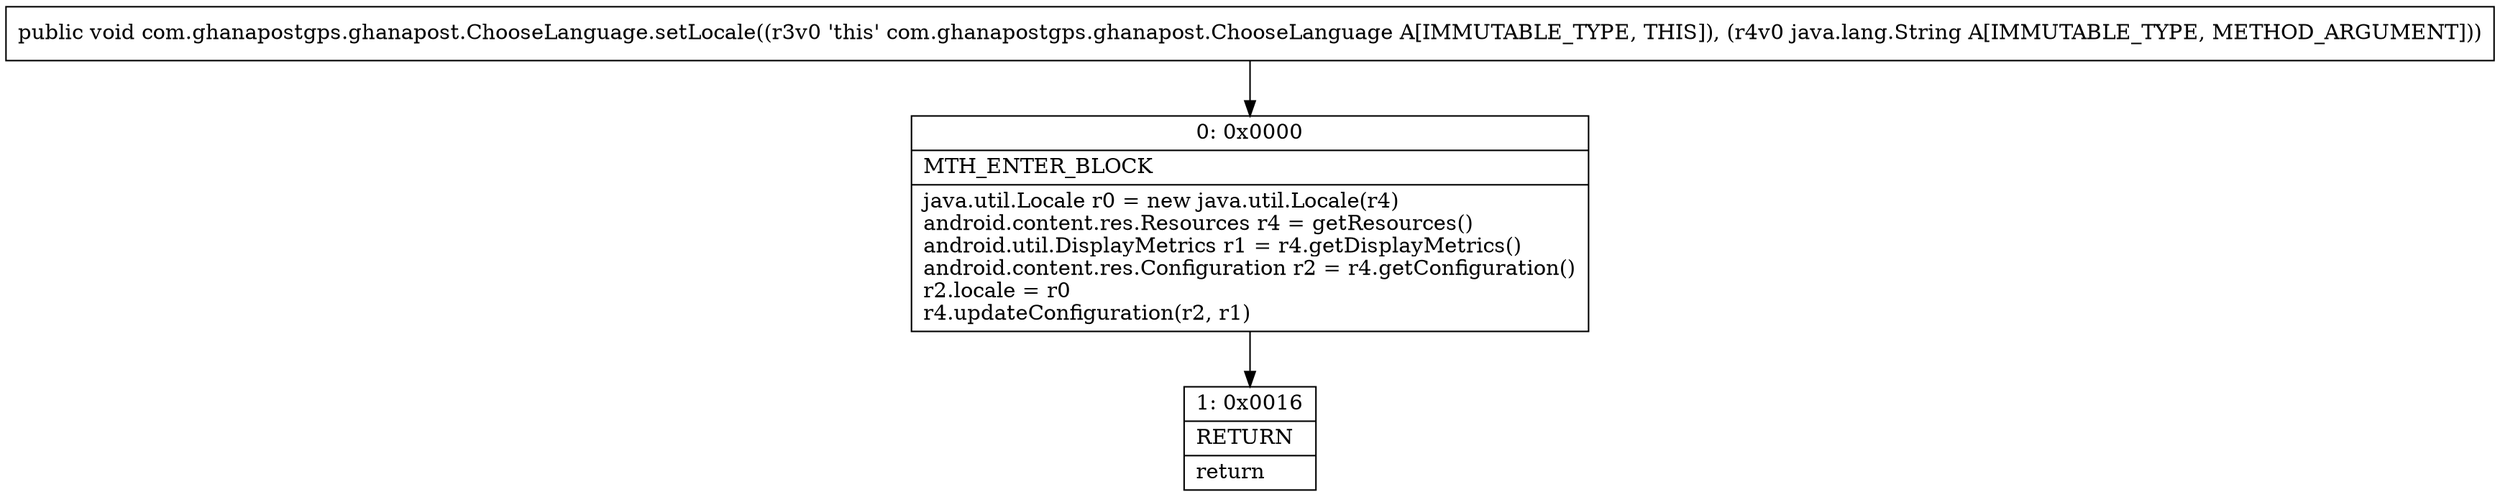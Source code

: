 digraph "CFG forcom.ghanapostgps.ghanapost.ChooseLanguage.setLocale(Ljava\/lang\/String;)V" {
Node_0 [shape=record,label="{0\:\ 0x0000|MTH_ENTER_BLOCK\l|java.util.Locale r0 = new java.util.Locale(r4)\landroid.content.res.Resources r4 = getResources()\landroid.util.DisplayMetrics r1 = r4.getDisplayMetrics()\landroid.content.res.Configuration r2 = r4.getConfiguration()\lr2.locale = r0\lr4.updateConfiguration(r2, r1)\l}"];
Node_1 [shape=record,label="{1\:\ 0x0016|RETURN\l|return\l}"];
MethodNode[shape=record,label="{public void com.ghanapostgps.ghanapost.ChooseLanguage.setLocale((r3v0 'this' com.ghanapostgps.ghanapost.ChooseLanguage A[IMMUTABLE_TYPE, THIS]), (r4v0 java.lang.String A[IMMUTABLE_TYPE, METHOD_ARGUMENT])) }"];
MethodNode -> Node_0;
Node_0 -> Node_1;
}

